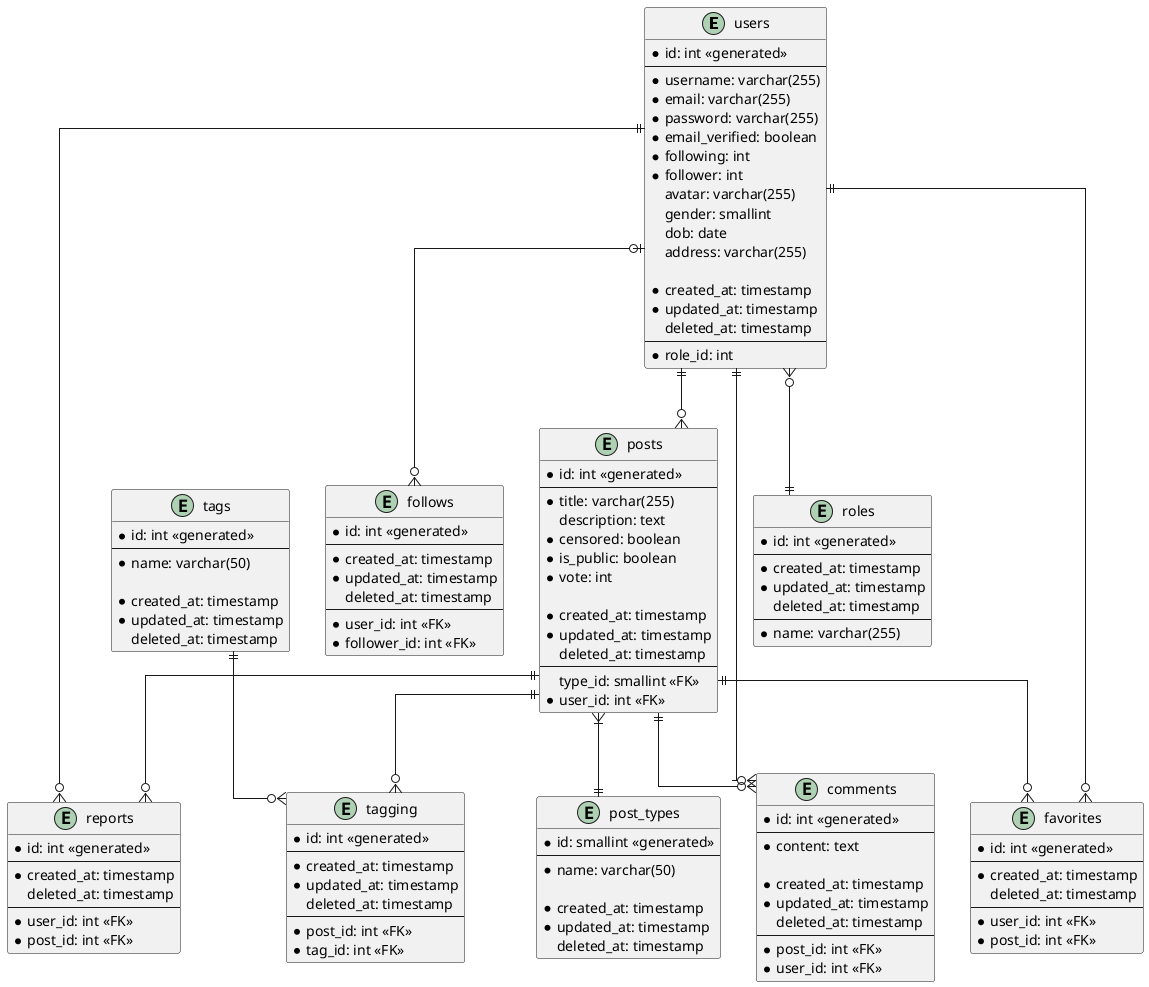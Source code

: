 @startuml database
' hide the spot
' hide circle
' avoid problems with angled crows feet
skinparam linetype ortho

' social login ?
entity "users" as users {
  *id: int <<generated>>
  ---
  *username: varchar(255)
  *email: varchar(255)
  *password: varchar(255)
  *email_verified: boolean
  *following: int
  *follower: int
  avatar: varchar(255)
  gender: smallint
  dob: date
  address: varchar(255)

  *created_at: timestamp
  *updated_at: timestamp
  deleted_at: timestamp
  ---
  *role_id: int
}

entity "roles" as roles {
  *id: int <<generated>>
  ---
  *created_at: timestamp
  *updated_at: timestamp
  deleted_at: timestamp
  ---
  *name: varchar(255)
}

entity "posts" as posts {
  *id: int <<generated>>
  ---
  *title: varchar(255)
  description: text
  *censored: boolean
  *is_public: boolean
  *vote: int

  *created_at: timestamp
  *updated_at: timestamp
  deleted_at: timestamp
  ---
  type_id: smallint <<FK>>
  *user_id: int <<FK>>
}

entity "post_types" as post_types {
  *id: smallint <<generated>>
  ---
  *name: varchar(50)

  *created_at: timestamp
  *updated_at: timestamp
  deleted_at: timestamp
}

entity "comments" as comments {
  *id: int <<generated>>
  ---
  *content: text

  *created_at: timestamp
  *updated_at: timestamp
  deleted_at: timestamp
  ---
  *post_id: int <<FK>>
  *user_id: int <<FK>>
}

entity "follows" as follows {
  *id: int <<generated>>
  ---
  *created_at: timestamp
  *updated_at: timestamp
  deleted_at: timestamp
  ---
  *user_id: int <<FK>>
  *follower_id: int <<FK>>
}

entity "tags" as tags {
  *id: int <<generated>>
  ---
  *name: varchar(50)

  *created_at: timestamp
  *updated_at: timestamp
  deleted_at: timestamp
}

entity "tagging" as tagging {
  *id: int <<generated>>
  ---
  *created_at: timestamp
  *updated_at: timestamp
  deleted_at: timestamp
  ---
  *post_id: int <<FK>>
  *tag_id: int <<FK>>
}

entity "favorites" as favorites {
  *id: int <<generated>>
  ---
  *created_at: timestamp
  deleted_at: timestamp
  ---
  *user_id: int <<FK>>
  *post_id: int <<FK>>
}

entity "reports" as reports {
  *id: int <<generated>>
  ---
  *created_at: timestamp
  deleted_at: timestamp
  ---
  *user_id: int <<FK>>
  *post_id: int <<FK>>
}

users }o--|| roles
users |o--o{ follows
users ||--o{ posts
users ||--o{ favorites
posts ||--o{ favorites
users ||--o{ reports
posts ||--o{ reports
posts ||--o{ comments
users ||--o{ comments
posts ||--o{ tagging
tags  ||--o{ tagging
posts }|--|| post_types

@enduml